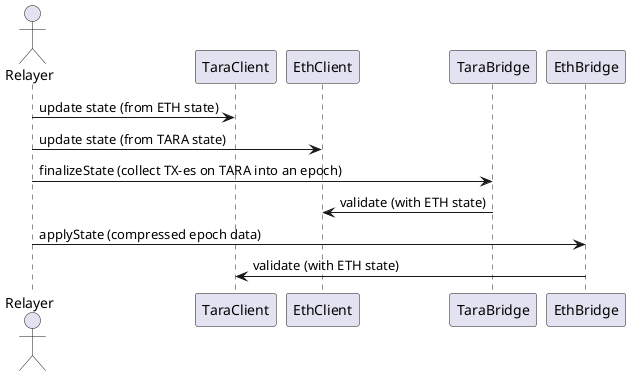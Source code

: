 @startuml SETUP
actor Relayer

Relayer -> TaraClient: update state (from ETH state)
Relayer -> EthClient: update state (from TARA state)
Relayer -> TaraBridge: finalizeState (collect TX-es on TARA into an epoch)
TaraBridge -> EthClient: validate (with ETH state)
Relayer -> EthBridge: applyState (compressed epoch data)
EthBridge -> TaraClient: validate (with ETH state)
@enduml
